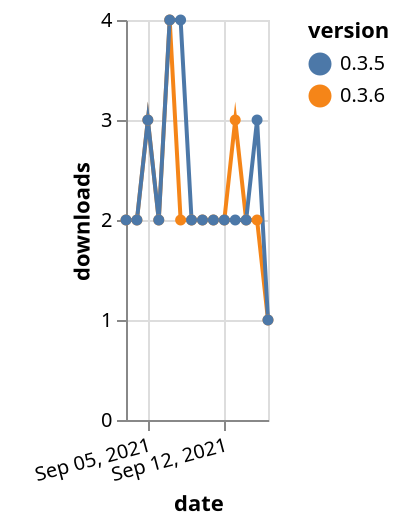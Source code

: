 {"$schema": "https://vega.github.io/schema/vega-lite/v5.json", "description": "A simple bar chart with embedded data.", "data": {"values": [{"date": "2021-09-03", "total": 2440, "delta": 2, "version": "0.3.6"}, {"date": "2021-09-04", "total": 2442, "delta": 2, "version": "0.3.6"}, {"date": "2021-09-05", "total": 2445, "delta": 3, "version": "0.3.6"}, {"date": "2021-09-06", "total": 2447, "delta": 2, "version": "0.3.6"}, {"date": "2021-09-07", "total": 2451, "delta": 4, "version": "0.3.6"}, {"date": "2021-09-08", "total": 2453, "delta": 2, "version": "0.3.6"}, {"date": "2021-09-09", "total": 2455, "delta": 2, "version": "0.3.6"}, {"date": "2021-09-10", "total": 2457, "delta": 2, "version": "0.3.6"}, {"date": "2021-09-11", "total": 2459, "delta": 2, "version": "0.3.6"}, {"date": "2021-09-12", "total": 2461, "delta": 2, "version": "0.3.6"}, {"date": "2021-09-13", "total": 2464, "delta": 3, "version": "0.3.6"}, {"date": "2021-09-14", "total": 2466, "delta": 2, "version": "0.3.6"}, {"date": "2021-09-15", "total": 2468, "delta": 2, "version": "0.3.6"}, {"date": "2021-09-16", "total": 2469, "delta": 1, "version": "0.3.6"}, {"date": "2021-09-03", "total": 3227, "delta": 2, "version": "0.3.5"}, {"date": "2021-09-04", "total": 3229, "delta": 2, "version": "0.3.5"}, {"date": "2021-09-05", "total": 3232, "delta": 3, "version": "0.3.5"}, {"date": "2021-09-06", "total": 3234, "delta": 2, "version": "0.3.5"}, {"date": "2021-09-07", "total": 3238, "delta": 4, "version": "0.3.5"}, {"date": "2021-09-08", "total": 3242, "delta": 4, "version": "0.3.5"}, {"date": "2021-09-09", "total": 3244, "delta": 2, "version": "0.3.5"}, {"date": "2021-09-10", "total": 3246, "delta": 2, "version": "0.3.5"}, {"date": "2021-09-11", "total": 3248, "delta": 2, "version": "0.3.5"}, {"date": "2021-09-12", "total": 3250, "delta": 2, "version": "0.3.5"}, {"date": "2021-09-13", "total": 3252, "delta": 2, "version": "0.3.5"}, {"date": "2021-09-14", "total": 3254, "delta": 2, "version": "0.3.5"}, {"date": "2021-09-15", "total": 3257, "delta": 3, "version": "0.3.5"}, {"date": "2021-09-16", "total": 3258, "delta": 1, "version": "0.3.5"}]}, "width": "container", "mark": {"type": "line", "point": {"filled": true}}, "encoding": {"x": {"field": "date", "type": "temporal", "timeUnit": "yearmonthdate", "title": "date", "axis": {"labelAngle": -15}}, "y": {"field": "delta", "type": "quantitative", "title": "downloads"}, "color": {"field": "version", "type": "nominal"}, "tooltip": {"field": "delta"}}}